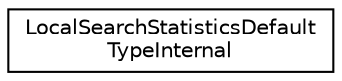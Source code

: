 digraph "Graphical Class Hierarchy"
{
 // LATEX_PDF_SIZE
  edge [fontname="Helvetica",fontsize="10",labelfontname="Helvetica",labelfontsize="10"];
  node [fontname="Helvetica",fontsize="10",shape=record];
  rankdir="LR";
  Node0 [label="LocalSearchStatisticsDefault\lTypeInternal",height=0.2,width=0.4,color="black", fillcolor="white", style="filled",URL="$structoperations__research_1_1_local_search_statistics_default_type_internal.html",tooltip=" "];
}
